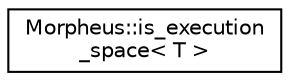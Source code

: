 digraph "Graphical Class Hierarchy"
{
 // LATEX_PDF_SIZE
  edge [fontname="Helvetica",fontsize="10",labelfontname="Helvetica",labelfontsize="10"];
  node [fontname="Helvetica",fontsize="10",shape=record];
  rankdir="LR";
  Node0 [label="Morpheus::is_execution\l_space\< T \>",height=0.2,width=0.4,color="black", fillcolor="white", style="filled",URL="$classMorpheus_1_1is__execution__space.html",tooltip="Checks if the given type T is a valid supported execution space."];
}
